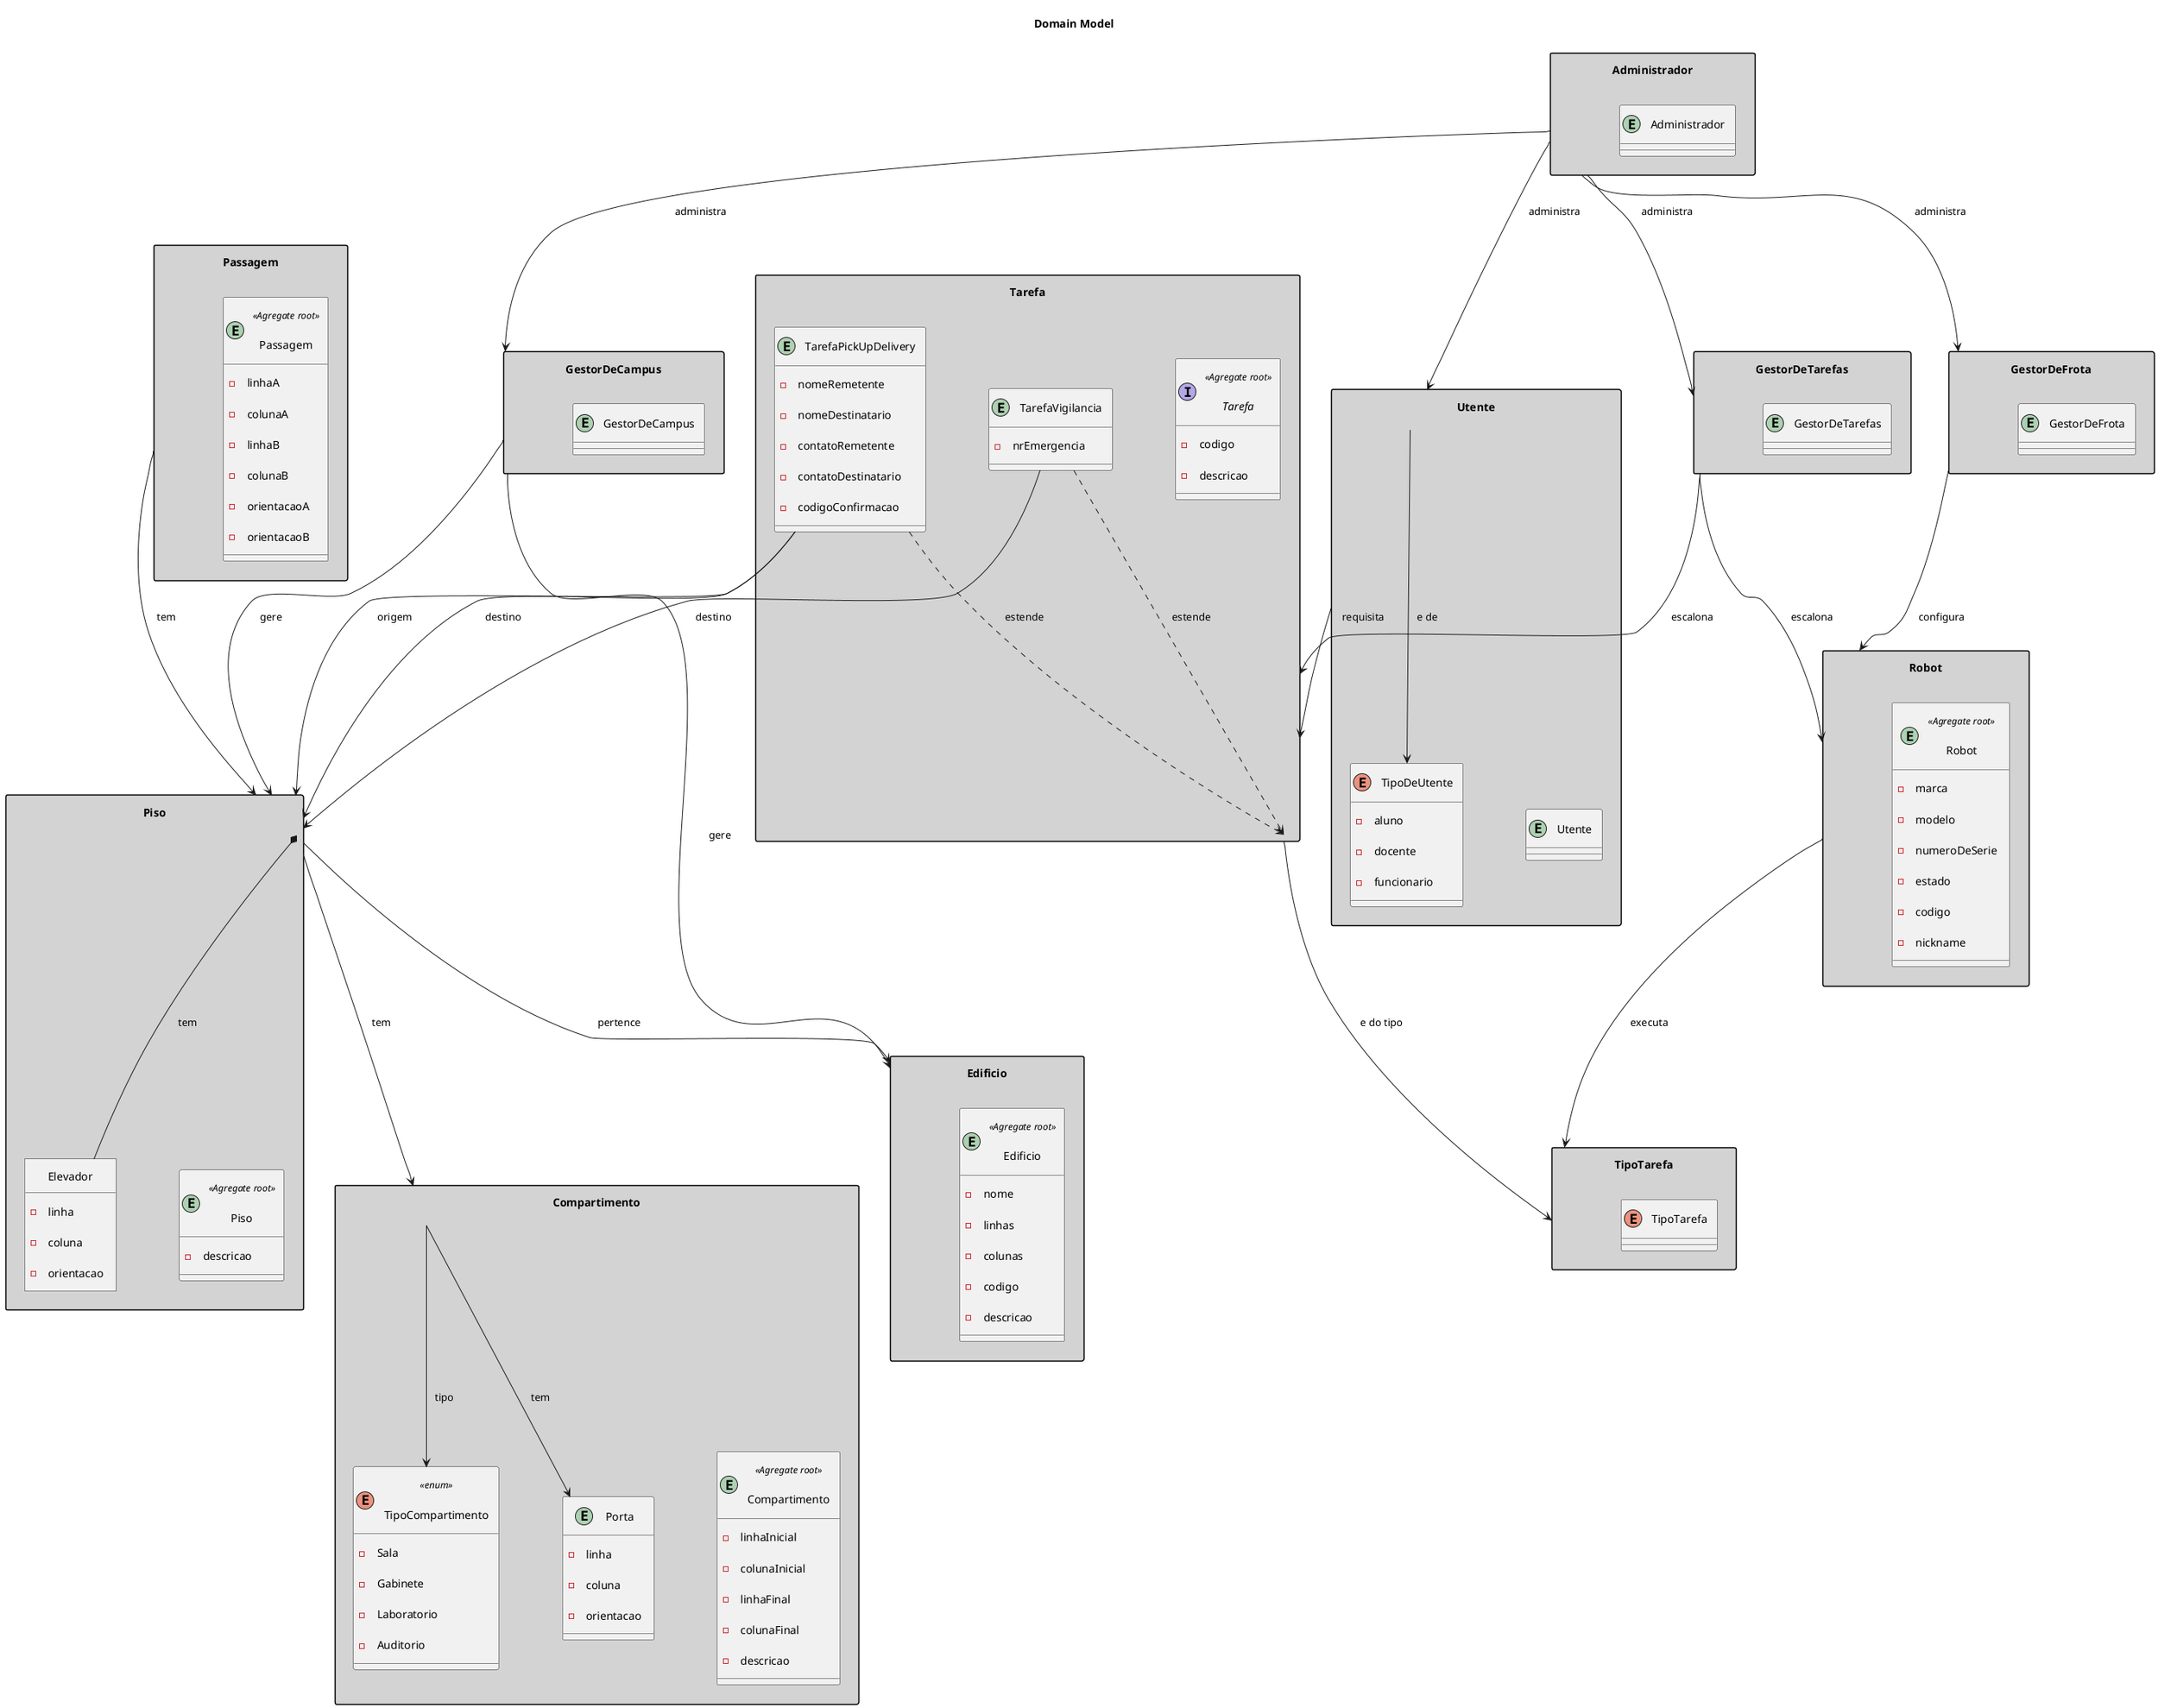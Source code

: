 @startuml

title "Domain Model"
' left to right direction
' top to bottom direction
skinparam Padding 10
skinparam Nodesep 80
skinparam ranksep 100
skinparam groupInheritance 1
' skinparam linetype ortho
skinparam separation 1000
skinparam NoteBackgroundColor #A9A9A9
skinparam PackageStyle rectangle
skinparam package {
    BackgroundColor #D3D3D3
    FontStyle bold
}

' hide circle
' hide methods

package Administrador{
    entity Administrador{

    }
}

package GestorDeFrota{
    entity GestorDeFrota{

    }
}


package GestorDeCampus{
    entity GestorDeCampus{

    }
}

package GestorDeTarefas{
    entity GestorDeTarefas{

    }
}

package Utente{
    entity Utente{

    }

    enum TipoDeUtente{
        - aluno
        - docente 
        - funcionario
    }
}

package Robot {
    entity Robot <<Agregate root>>{
        -marca
        -modelo
        -numeroDeSerie
        -estado
        -codigo
        -nickname
    }
}


package TipoTarefa{
    enum TipoTarefa{

    }
}

package Tarefa {
    interface Tarefa <<Agregate root>>{
        - codigo
        - descricao

    }

    entity TarefaVigilancia {
        - nrEmergencia
    }
    entity TarefaPickUpDelivery {
        - nomeRemetente
        - nomeDestinatario
        - contatoRemetente
        - contatoDestinatario
        - codigoConfirmacao
    }
}

package Edificio{
    entity Edificio <<Agregate root>>{
        - nome
        - linhas
        - colunas
        - codigo
        - descricao
    }
}

package Piso{
    entity Piso <<Agregate root>> {
        - descricao
    }
    object Elevador {
        - linha
        - coluna
        - orientacao
    }

}

package Compartimento{
    Entity Compartimento <<Agregate root>> {
        - linhaInicial
        - colunaInicial
        - linhaFinal
        - colunaFinal
        - descricao
    }

    enum TipoCompartimento <<enum>>{
            - Sala
            - Gabinete
            - Laboratorio
            - Auditorio
    }

    entity Porta{
        - linha
        - coluna
        - orientacao
    }
 
}
package Passagem{
    entity Passagem <<Agregate root>>{
        - linhaA
        - colunaA
        - linhaB
        - colunaB
        - orientacaoA
        - orientacaoB
    }
}

TarefaVigilancia ..> Tarefa:  estende
TarefaPickUpDelivery ..> Tarefa: estende


Utente --> TipoDeUtente :  e de

Compartimento --> Porta: tem
Compartimento --> TipoCompartimento: tipo

Utente --> Tarefa: requisita

Robot --> TipoTarefa: executa

Administrador --> Utente: administra
Administrador --> GestorDeFrota: administra
Administrador --> GestorDeCampus: administra
Administrador --> GestorDeTarefas: administra

Tarefa --> TipoTarefa: e do tipo

GestorDeFrota --> Robot : configura
GestorDeCampus --> Edificio : gere
GestorDeCampus --> Piso :  gere

GestorDeTarefas --> Robot: escalona
GestorDeTarefas --> Tarefa: escalona

Piso --> Edificio: pertence
Piso *-- Elevador : tem
Piso --> Compartimento: tem

TarefaPickUpDelivery --> Piso: destino
TarefaPickUpDelivery --> Piso: origem

TarefaVigilancia --> Piso: destino

Passagem --> Piso: tem

@enduml

